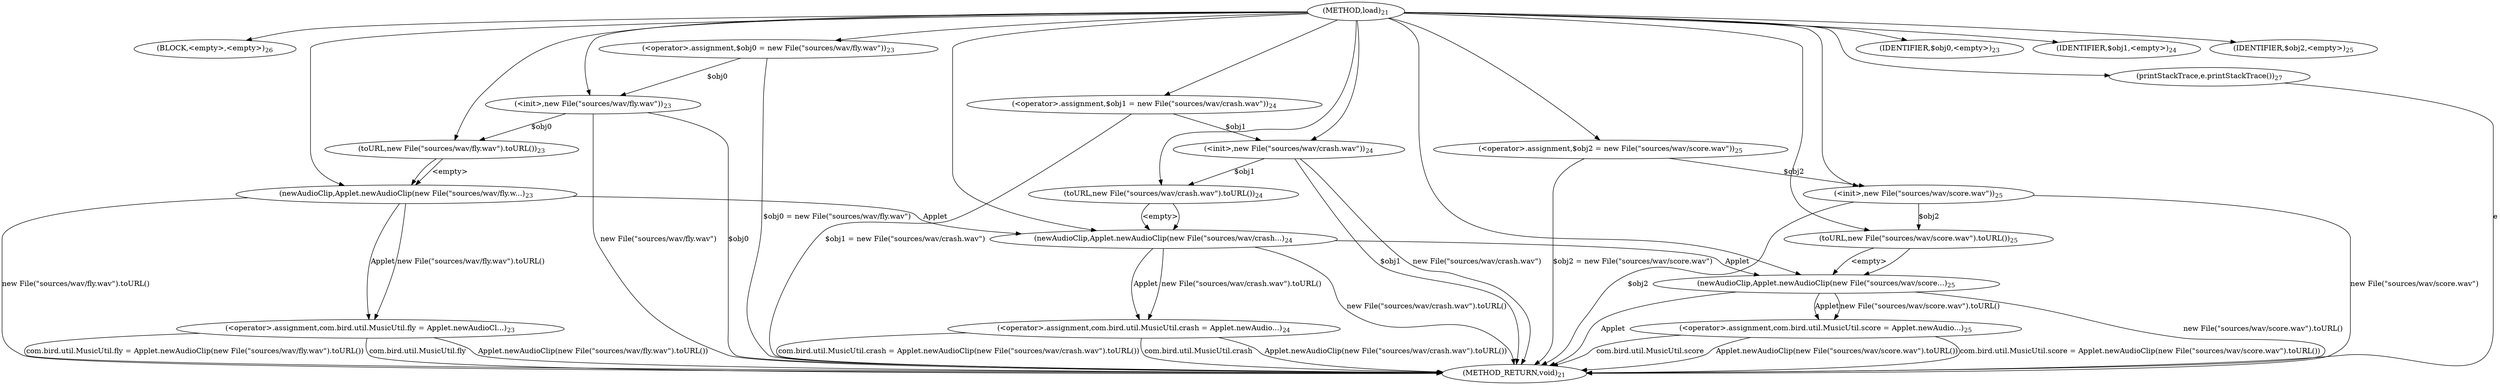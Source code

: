 digraph "load" {  
"26" [label = <(METHOD,load)<SUB>21</SUB>> ]
"84" [label = <(METHOD_RETURN,void)<SUB>21</SUB>> ]
"30" [label = <(&lt;operator&gt;.assignment,com.bird.util.MusicUtil.fly = Applet.newAudioCl...)<SUB>23</SUB>> ]
"46" [label = <(&lt;operator&gt;.assignment,com.bird.util.MusicUtil.crash = Applet.newAudio...)<SUB>24</SUB>> ]
"62" [label = <(&lt;operator&gt;.assignment,com.bird.util.MusicUtil.score = Applet.newAudio...)<SUB>25</SUB>> ]
"79" [label = <(BLOCK,&lt;empty&gt;,&lt;empty&gt;)<SUB>26</SUB>> ]
"30" [label = <(&lt;operator&gt;.assignment,com.bird.util.MusicUtil.fly = Applet.newAudioCl...)<SUB>23</SUB>> ]
"30" [label = <(&lt;operator&gt;.assignment,com.bird.util.MusicUtil.fly = Applet.newAudioCl...)<SUB>23</SUB>> ]
"46" [label = <(&lt;operator&gt;.assignment,com.bird.util.MusicUtil.crash = Applet.newAudio...)<SUB>24</SUB>> ]
"46" [label = <(&lt;operator&gt;.assignment,com.bird.util.MusicUtil.crash = Applet.newAudio...)<SUB>24</SUB>> ]
"62" [label = <(&lt;operator&gt;.assignment,com.bird.util.MusicUtil.score = Applet.newAudio...)<SUB>25</SUB>> ]
"62" [label = <(&lt;operator&gt;.assignment,com.bird.util.MusicUtil.score = Applet.newAudio...)<SUB>25</SUB>> ]
"80" [label = <(printStackTrace,e.printStackTrace())<SUB>27</SUB>> ]
"34" [label = <(newAudioClip,Applet.newAudioClip(new File(&quot;sources/wav/fly.w...)<SUB>23</SUB>> ]
"34" [label = <(newAudioClip,Applet.newAudioClip(new File(&quot;sources/wav/fly.w...)<SUB>23</SUB>> ]
"50" [label = <(newAudioClip,Applet.newAudioClip(new File(&quot;sources/wav/crash...)<SUB>24</SUB>> ]
"50" [label = <(newAudioClip,Applet.newAudioClip(new File(&quot;sources/wav/crash...)<SUB>24</SUB>> ]
"66" [label = <(newAudioClip,Applet.newAudioClip(new File(&quot;sources/wav/score...)<SUB>25</SUB>> ]
"66" [label = <(newAudioClip,Applet.newAudioClip(new File(&quot;sources/wav/score...)<SUB>25</SUB>> ]
"80" [label = <(printStackTrace,e.printStackTrace())<SUB>27</SUB>> ]
"36" [label = <(toURL,new File(&quot;sources/wav/fly.wav&quot;).toURL())<SUB>23</SUB>> ]
"52" [label = <(toURL,new File(&quot;sources/wav/crash.wav&quot;).toURL())<SUB>24</SUB>> ]
"68" [label = <(toURL,new File(&quot;sources/wav/score.wav&quot;).toURL())<SUB>25</SUB>> ]
"39" [label = <(&lt;operator&gt;.assignment,$obj0 = new File(&quot;sources/wav/fly.wav&quot;))<SUB>23</SUB>> ]
"42" [label = <(&lt;init&gt;,new File(&quot;sources/wav/fly.wav&quot;))<SUB>23</SUB>> ]
"45" [label = <(IDENTIFIER,$obj0,&lt;empty&gt;)<SUB>23</SUB>> ]
"55" [label = <(&lt;operator&gt;.assignment,$obj1 = new File(&quot;sources/wav/crash.wav&quot;))<SUB>24</SUB>> ]
"58" [label = <(&lt;init&gt;,new File(&quot;sources/wav/crash.wav&quot;))<SUB>24</SUB>> ]
"61" [label = <(IDENTIFIER,$obj1,&lt;empty&gt;)<SUB>24</SUB>> ]
"71" [label = <(&lt;operator&gt;.assignment,$obj2 = new File(&quot;sources/wav/score.wav&quot;))<SUB>25</SUB>> ]
"74" [label = <(&lt;init&gt;,new File(&quot;sources/wav/score.wav&quot;))<SUB>25</SUB>> ]
"77" [label = <(IDENTIFIER,$obj2,&lt;empty&gt;)<SUB>25</SUB>> ]
"39" [label = <(&lt;operator&gt;.assignment,$obj0 = new File(&quot;sources/wav/fly.wav&quot;))<SUB>23</SUB>> ]
"39" [label = <(&lt;operator&gt;.assignment,$obj0 = new File(&quot;sources/wav/fly.wav&quot;))<SUB>23</SUB>> ]
"42" [label = <(&lt;init&gt;,new File(&quot;sources/wav/fly.wav&quot;))<SUB>23</SUB>> ]
"42" [label = <(&lt;init&gt;,new File(&quot;sources/wav/fly.wav&quot;))<SUB>23</SUB>> ]
"55" [label = <(&lt;operator&gt;.assignment,$obj1 = new File(&quot;sources/wav/crash.wav&quot;))<SUB>24</SUB>> ]
"55" [label = <(&lt;operator&gt;.assignment,$obj1 = new File(&quot;sources/wav/crash.wav&quot;))<SUB>24</SUB>> ]
"58" [label = <(&lt;init&gt;,new File(&quot;sources/wav/crash.wav&quot;))<SUB>24</SUB>> ]
"58" [label = <(&lt;init&gt;,new File(&quot;sources/wav/crash.wav&quot;))<SUB>24</SUB>> ]
"71" [label = <(&lt;operator&gt;.assignment,$obj2 = new File(&quot;sources/wav/score.wav&quot;))<SUB>25</SUB>> ]
"71" [label = <(&lt;operator&gt;.assignment,$obj2 = new File(&quot;sources/wav/score.wav&quot;))<SUB>25</SUB>> ]
"74" [label = <(&lt;init&gt;,new File(&quot;sources/wav/score.wav&quot;))<SUB>25</SUB>> ]
"74" [label = <(&lt;init&gt;,new File(&quot;sources/wav/score.wav&quot;))<SUB>25</SUB>> ]
  "30" -> "84"  [ label = "com.bird.util.MusicUtil.fly"] 
  "39" -> "84"  [ label = "$obj0 = new File(&quot;sources/wav/fly.wav&quot;)"] 
  "42" -> "84"  [ label = "$obj0"] 
  "42" -> "84"  [ label = "new File(&quot;sources/wav/fly.wav&quot;)"] 
  "34" -> "84"  [ label = "new File(&quot;sources/wav/fly.wav&quot;).toURL()"] 
  "30" -> "84"  [ label = "Applet.newAudioClip(new File(&quot;sources/wav/fly.wav&quot;).toURL())"] 
  "30" -> "84"  [ label = "com.bird.util.MusicUtil.fly = Applet.newAudioClip(new File(&quot;sources/wav/fly.wav&quot;).toURL())"] 
  "46" -> "84"  [ label = "com.bird.util.MusicUtil.crash"] 
  "55" -> "84"  [ label = "$obj1 = new File(&quot;sources/wav/crash.wav&quot;)"] 
  "58" -> "84"  [ label = "$obj1"] 
  "58" -> "84"  [ label = "new File(&quot;sources/wav/crash.wav&quot;)"] 
  "50" -> "84"  [ label = "new File(&quot;sources/wav/crash.wav&quot;).toURL()"] 
  "46" -> "84"  [ label = "Applet.newAudioClip(new File(&quot;sources/wav/crash.wav&quot;).toURL())"] 
  "46" -> "84"  [ label = "com.bird.util.MusicUtil.crash = Applet.newAudioClip(new File(&quot;sources/wav/crash.wav&quot;).toURL())"] 
  "62" -> "84"  [ label = "com.bird.util.MusicUtil.score"] 
  "66" -> "84"  [ label = "Applet"] 
  "71" -> "84"  [ label = "$obj2 = new File(&quot;sources/wav/score.wav&quot;)"] 
  "74" -> "84"  [ label = "$obj2"] 
  "74" -> "84"  [ label = "new File(&quot;sources/wav/score.wav&quot;)"] 
  "66" -> "84"  [ label = "new File(&quot;sources/wav/score.wav&quot;).toURL()"] 
  "62" -> "84"  [ label = "Applet.newAudioClip(new File(&quot;sources/wav/score.wav&quot;).toURL())"] 
  "62" -> "84"  [ label = "com.bird.util.MusicUtil.score = Applet.newAudioClip(new File(&quot;sources/wav/score.wav&quot;).toURL())"] 
  "80" -> "84"  [ label = "e"] 
  "34" -> "30"  [ label = "Applet"] 
  "34" -> "30"  [ label = "new File(&quot;sources/wav/fly.wav&quot;).toURL()"] 
  "50" -> "46"  [ label = "Applet"] 
  "50" -> "46"  [ label = "new File(&quot;sources/wav/crash.wav&quot;).toURL()"] 
  "66" -> "62"  [ label = "Applet"] 
  "66" -> "62"  [ label = "new File(&quot;sources/wav/score.wav&quot;).toURL()"] 
  "26" -> "79" 
  "26" -> "34" 
  "36" -> "34"  [ label = "&lt;empty&gt;"] 
  "36" -> "34" 
  "34" -> "50"  [ label = "Applet"] 
  "26" -> "50" 
  "52" -> "50"  [ label = "&lt;empty&gt;"] 
  "52" -> "50" 
  "50" -> "66"  [ label = "Applet"] 
  "26" -> "66" 
  "68" -> "66"  [ label = "&lt;empty&gt;"] 
  "68" -> "66" 
  "26" -> "80" 
  "42" -> "36"  [ label = "$obj0"] 
  "26" -> "36" 
  "58" -> "52"  [ label = "$obj1"] 
  "26" -> "52" 
  "74" -> "68"  [ label = "$obj2"] 
  "26" -> "68" 
  "26" -> "39" 
  "26" -> "45" 
  "26" -> "55" 
  "26" -> "61" 
  "26" -> "71" 
  "26" -> "77" 
  "39" -> "42"  [ label = "$obj0"] 
  "26" -> "42" 
  "55" -> "58"  [ label = "$obj1"] 
  "26" -> "58" 
  "71" -> "74"  [ label = "$obj2"] 
  "26" -> "74" 
}
